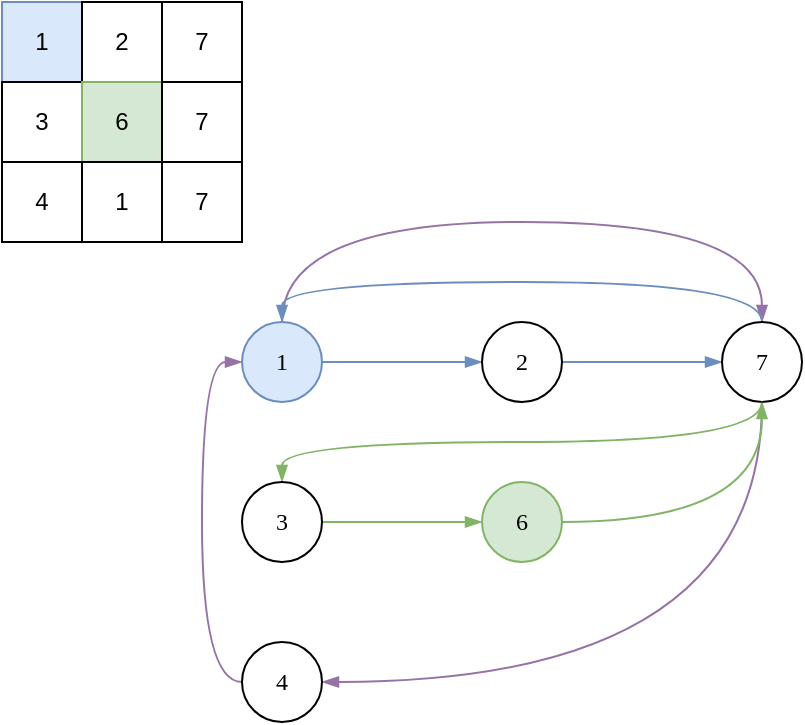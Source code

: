 <mxfile version="14.5.1" type="device"><diagram id="EjArKT-MrFbx6aZLU-S4" name="Page-1"><mxGraphModel dx="585" dy="338" grid="1" gridSize="10" guides="1" tooltips="1" connect="1" arrows="1" fold="1" page="1" pageScale="1" pageWidth="850" pageHeight="1100" math="0" shadow="0"><root><mxCell id="0"/><mxCell id="1" parent="0"/><mxCell id="i05Vhm3Y8tAQVkybDMOg-17" style="edgeStyle=orthogonalEdgeStyle;curved=1;rounded=0;orthogonalLoop=1;jettySize=auto;html=1;endArrow=blockThin;endFill=1;fillColor=#dae8fc;strokeColor=#6c8ebf;" edge="1" parent="1" source="i05Vhm3Y8tAQVkybDMOg-1" target="i05Vhm3Y8tAQVkybDMOg-3"><mxGeometry relative="1" as="geometry"/></mxCell><mxCell id="i05Vhm3Y8tAQVkybDMOg-24" style="edgeStyle=orthogonalEdgeStyle;curved=1;rounded=0;orthogonalLoop=1;jettySize=auto;html=1;entryX=0.5;entryY=0;entryDx=0;entryDy=0;endArrow=blockThin;endFill=1;exitX=0.5;exitY=0;exitDx=0;exitDy=0;fillColor=#e1d5e7;strokeColor=#9673a6;" edge="1" parent="1" source="i05Vhm3Y8tAQVkybDMOg-1" target="i05Vhm3Y8tAQVkybDMOg-4"><mxGeometry relative="1" as="geometry"><Array as="points"><mxPoint x="220" y="350"/><mxPoint x="460" y="350"/></Array></mxGeometry></mxCell><mxCell id="i05Vhm3Y8tAQVkybDMOg-1" value="&lt;font face=&quot;Lucida Console&quot;&gt;1&lt;/font&gt;" style="ellipse;whiteSpace=wrap;html=1;aspect=fixed;fillColor=#dae8fc;strokeColor=#6c8ebf;" vertex="1" parent="1"><mxGeometry x="200" y="400" width="40" height="40" as="geometry"/></mxCell><mxCell id="i05Vhm3Y8tAQVkybDMOg-18" style="edgeStyle=orthogonalEdgeStyle;curved=1;rounded=0;orthogonalLoop=1;jettySize=auto;html=1;endArrow=blockThin;endFill=1;fillColor=#dae8fc;strokeColor=#6c8ebf;" edge="1" parent="1" source="i05Vhm3Y8tAQVkybDMOg-3" target="i05Vhm3Y8tAQVkybDMOg-4"><mxGeometry relative="1" as="geometry"/></mxCell><mxCell id="i05Vhm3Y8tAQVkybDMOg-3" value="&lt;font face=&quot;Lucida Console&quot;&gt;2&lt;/font&gt;" style="ellipse;whiteSpace=wrap;html=1;aspect=fixed;" vertex="1" parent="1"><mxGeometry x="320" y="400" width="40" height="40" as="geometry"/></mxCell><mxCell id="i05Vhm3Y8tAQVkybDMOg-19" style="edgeStyle=orthogonalEdgeStyle;curved=1;rounded=0;orthogonalLoop=1;jettySize=auto;html=1;entryX=0.5;entryY=0;entryDx=0;entryDy=0;endArrow=blockThin;endFill=1;exitX=0.5;exitY=0;exitDx=0;exitDy=0;fillColor=#dae8fc;strokeColor=#6c8ebf;" edge="1" parent="1" source="i05Vhm3Y8tAQVkybDMOg-4" target="i05Vhm3Y8tAQVkybDMOg-1"><mxGeometry relative="1" as="geometry"/></mxCell><mxCell id="i05Vhm3Y8tAQVkybDMOg-22" style="edgeStyle=orthogonalEdgeStyle;curved=1;rounded=0;orthogonalLoop=1;jettySize=auto;html=1;entryX=0.5;entryY=0;entryDx=0;entryDy=0;endArrow=blockThin;endFill=1;exitX=0.5;exitY=1;exitDx=0;exitDy=0;fillColor=#d5e8d4;strokeColor=#82b366;" edge="1" parent="1" source="i05Vhm3Y8tAQVkybDMOg-4" target="i05Vhm3Y8tAQVkybDMOg-5"><mxGeometry relative="1" as="geometry"/></mxCell><mxCell id="i05Vhm3Y8tAQVkybDMOg-25" style="edgeStyle=orthogonalEdgeStyle;curved=1;rounded=0;orthogonalLoop=1;jettySize=auto;html=1;entryX=1;entryY=0.5;entryDx=0;entryDy=0;endArrow=blockThin;endFill=1;exitX=0.5;exitY=1;exitDx=0;exitDy=0;fillColor=#e1d5e7;strokeColor=#9673a6;" edge="1" parent="1" source="i05Vhm3Y8tAQVkybDMOg-4" target="i05Vhm3Y8tAQVkybDMOg-7"><mxGeometry relative="1" as="geometry"/></mxCell><mxCell id="i05Vhm3Y8tAQVkybDMOg-4" value="&lt;font face=&quot;Lucida Console&quot;&gt;7&lt;/font&gt;" style="ellipse;whiteSpace=wrap;html=1;aspect=fixed;" vertex="1" parent="1"><mxGeometry x="440" y="400" width="40" height="40" as="geometry"/></mxCell><mxCell id="i05Vhm3Y8tAQVkybDMOg-20" style="edgeStyle=orthogonalEdgeStyle;curved=1;rounded=0;orthogonalLoop=1;jettySize=auto;html=1;entryX=0;entryY=0.5;entryDx=0;entryDy=0;endArrow=blockThin;endFill=1;fillColor=#d5e8d4;strokeColor=#82b366;" edge="1" parent="1" source="i05Vhm3Y8tAQVkybDMOg-5" target="i05Vhm3Y8tAQVkybDMOg-6"><mxGeometry relative="1" as="geometry"/></mxCell><mxCell id="i05Vhm3Y8tAQVkybDMOg-5" value="&lt;font face=&quot;Lucida Console&quot;&gt;3&lt;/font&gt;" style="ellipse;whiteSpace=wrap;html=1;aspect=fixed;" vertex="1" parent="1"><mxGeometry x="200" y="480" width="40" height="40" as="geometry"/></mxCell><mxCell id="i05Vhm3Y8tAQVkybDMOg-21" style="edgeStyle=orthogonalEdgeStyle;curved=1;rounded=0;orthogonalLoop=1;jettySize=auto;html=1;entryX=0.5;entryY=1;entryDx=0;entryDy=0;endArrow=blockThin;endFill=1;fillColor=#d5e8d4;strokeColor=#82b366;" edge="1" parent="1" source="i05Vhm3Y8tAQVkybDMOg-6" target="i05Vhm3Y8tAQVkybDMOg-4"><mxGeometry relative="1" as="geometry"/></mxCell><mxCell id="i05Vhm3Y8tAQVkybDMOg-6" value="&lt;font face=&quot;Lucida Console&quot;&gt;6&lt;/font&gt;" style="ellipse;whiteSpace=wrap;html=1;aspect=fixed;fillColor=#d5e8d4;strokeColor=#82b366;" vertex="1" parent="1"><mxGeometry x="320" y="480" width="40" height="40" as="geometry"/></mxCell><mxCell id="i05Vhm3Y8tAQVkybDMOg-23" style="edgeStyle=orthogonalEdgeStyle;curved=1;rounded=0;orthogonalLoop=1;jettySize=auto;html=1;entryX=0;entryY=0.5;entryDx=0;entryDy=0;endArrow=blockThin;endFill=1;exitX=0;exitY=0.5;exitDx=0;exitDy=0;fillColor=#e1d5e7;strokeColor=#9673a6;" edge="1" parent="1" source="i05Vhm3Y8tAQVkybDMOg-7" target="i05Vhm3Y8tAQVkybDMOg-1"><mxGeometry relative="1" as="geometry"/></mxCell><mxCell id="i05Vhm3Y8tAQVkybDMOg-7" value="&lt;font face=&quot;Lucida Console&quot;&gt;4&lt;/font&gt;" style="ellipse;whiteSpace=wrap;html=1;aspect=fixed;" vertex="1" parent="1"><mxGeometry x="200" y="560" width="40" height="40" as="geometry"/></mxCell><mxCell id="i05Vhm3Y8tAQVkybDMOg-8" value="1" style="rounded=0;whiteSpace=wrap;html=1;fillColor=#dae8fc;strokeColor=#6c8ebf;" vertex="1" parent="1"><mxGeometry x="80" y="240" width="40" height="40" as="geometry"/></mxCell><mxCell id="i05Vhm3Y8tAQVkybDMOg-9" value="2" style="rounded=0;whiteSpace=wrap;html=1;" vertex="1" parent="1"><mxGeometry x="120" y="240" width="40" height="40" as="geometry"/></mxCell><mxCell id="i05Vhm3Y8tAQVkybDMOg-10" value="7" style="rounded=0;whiteSpace=wrap;html=1;" vertex="1" parent="1"><mxGeometry x="160" y="240" width="40" height="40" as="geometry"/></mxCell><mxCell id="i05Vhm3Y8tAQVkybDMOg-11" value="3" style="rounded=0;whiteSpace=wrap;html=1;" vertex="1" parent="1"><mxGeometry x="80" y="280" width="40" height="40" as="geometry"/></mxCell><mxCell id="i05Vhm3Y8tAQVkybDMOg-12" value="6" style="rounded=0;whiteSpace=wrap;html=1;fillColor=#d5e8d4;strokeColor=#82b366;" vertex="1" parent="1"><mxGeometry x="120" y="280" width="40" height="40" as="geometry"/></mxCell><mxCell id="i05Vhm3Y8tAQVkybDMOg-13" value="7" style="rounded=0;whiteSpace=wrap;html=1;" vertex="1" parent="1"><mxGeometry x="160" y="280" width="40" height="40" as="geometry"/></mxCell><mxCell id="i05Vhm3Y8tAQVkybDMOg-14" value="4" style="rounded=0;whiteSpace=wrap;html=1;" vertex="1" parent="1"><mxGeometry x="80" y="320" width="40" height="40" as="geometry"/></mxCell><mxCell id="i05Vhm3Y8tAQVkybDMOg-15" value="1" style="rounded=0;whiteSpace=wrap;html=1;" vertex="1" parent="1"><mxGeometry x="120" y="320" width="40" height="40" as="geometry"/></mxCell><mxCell id="i05Vhm3Y8tAQVkybDMOg-16" value="7" style="rounded=0;whiteSpace=wrap;html=1;" vertex="1" parent="1"><mxGeometry x="160" y="320" width="40" height="40" as="geometry"/></mxCell></root></mxGraphModel></diagram></mxfile>